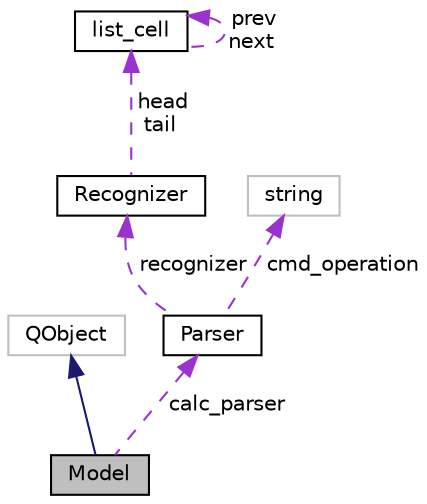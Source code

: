 digraph "Model"
{
  edge [fontname="Helvetica",fontsize="10",labelfontname="Helvetica",labelfontsize="10"];
  node [fontname="Helvetica",fontsize="10",shape=record];
  Node1 [label="Model",height=0.2,width=0.4,color="black", fillcolor="grey75", style="filled", fontcolor="black"];
  Node2 -> Node1 [dir="back",color="midnightblue",fontsize="10",style="solid",fontname="Helvetica"];
  Node2 [label="QObject",height=0.2,width=0.4,color="grey75", fillcolor="white", style="filled"];
  Node3 -> Node1 [dir="back",color="darkorchid3",fontsize="10",style="dashed",label=" calc_parser" ,fontname="Helvetica"];
  Node3 [label="Parser",height=0.2,width=0.4,color="black", fillcolor="white", style="filled",URL="$classParser.html",tooltip="The Parser class Получает выражение для парсинга Распознаёт лексемы указанные в cmd_operation по сред..."];
  Node4 -> Node3 [dir="back",color="darkorchid3",fontsize="10",style="dashed",label=" recognizer" ,fontname="Helvetica"];
  Node4 [label="Recognizer",height=0.2,width=0.4,color="black", fillcolor="white", style="filled",URL="$classRecognizer.html",tooltip="The Recognizer class Получает команду от парсера и строит список после чего расчитывает значение выра..."];
  Node5 -> Node4 [dir="back",color="darkorchid3",fontsize="10",style="dashed",label=" head\ntail" ,fontname="Helvetica"];
  Node5 [label="list_cell",height=0.2,width=0.4,color="black", fillcolor="white", style="filled",URL="$structlist__cell.html",tooltip="The list_cell struct узел двунапрвленного списка "];
  Node5 -> Node5 [dir="back",color="darkorchid3",fontsize="10",style="dashed",label=" prev\nnext" ,fontname="Helvetica"];
  Node6 -> Node3 [dir="back",color="darkorchid3",fontsize="10",style="dashed",label=" cmd_operation" ,fontname="Helvetica"];
  Node6 [label="string",height=0.2,width=0.4,color="grey75", fillcolor="white", style="filled"];
}
